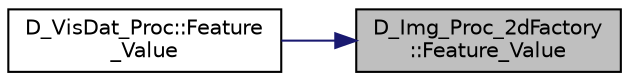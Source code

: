 digraph "D_Img_Proc_2dFactory::Feature_Value"
{
 // LATEX_PDF_SIZE
  edge [fontname="Helvetica",fontsize="10",labelfontname="Helvetica",labelfontsize="10"];
  node [fontname="Helvetica",fontsize="10",shape=record];
  rankdir="RL";
  Node1 [label="D_Img_Proc_2dFactory\l::Feature_Value",height=0.2,width=0.4,color="black", fillcolor="grey75", style="filled", fontcolor="black",tooltip=" "];
  Node1 -> Node2 [dir="back",color="midnightblue",fontsize="10",style="solid",fontname="Helvetica"];
  Node2 [label="D_VisDat_Proc::Feature\l_Value",height=0.2,width=0.4,color="black", fillcolor="white", style="filled",URL="$class_d___vis_dat___proc.html#aaa49cffa631cef015105976ee62491dd",tooltip=" "];
}
